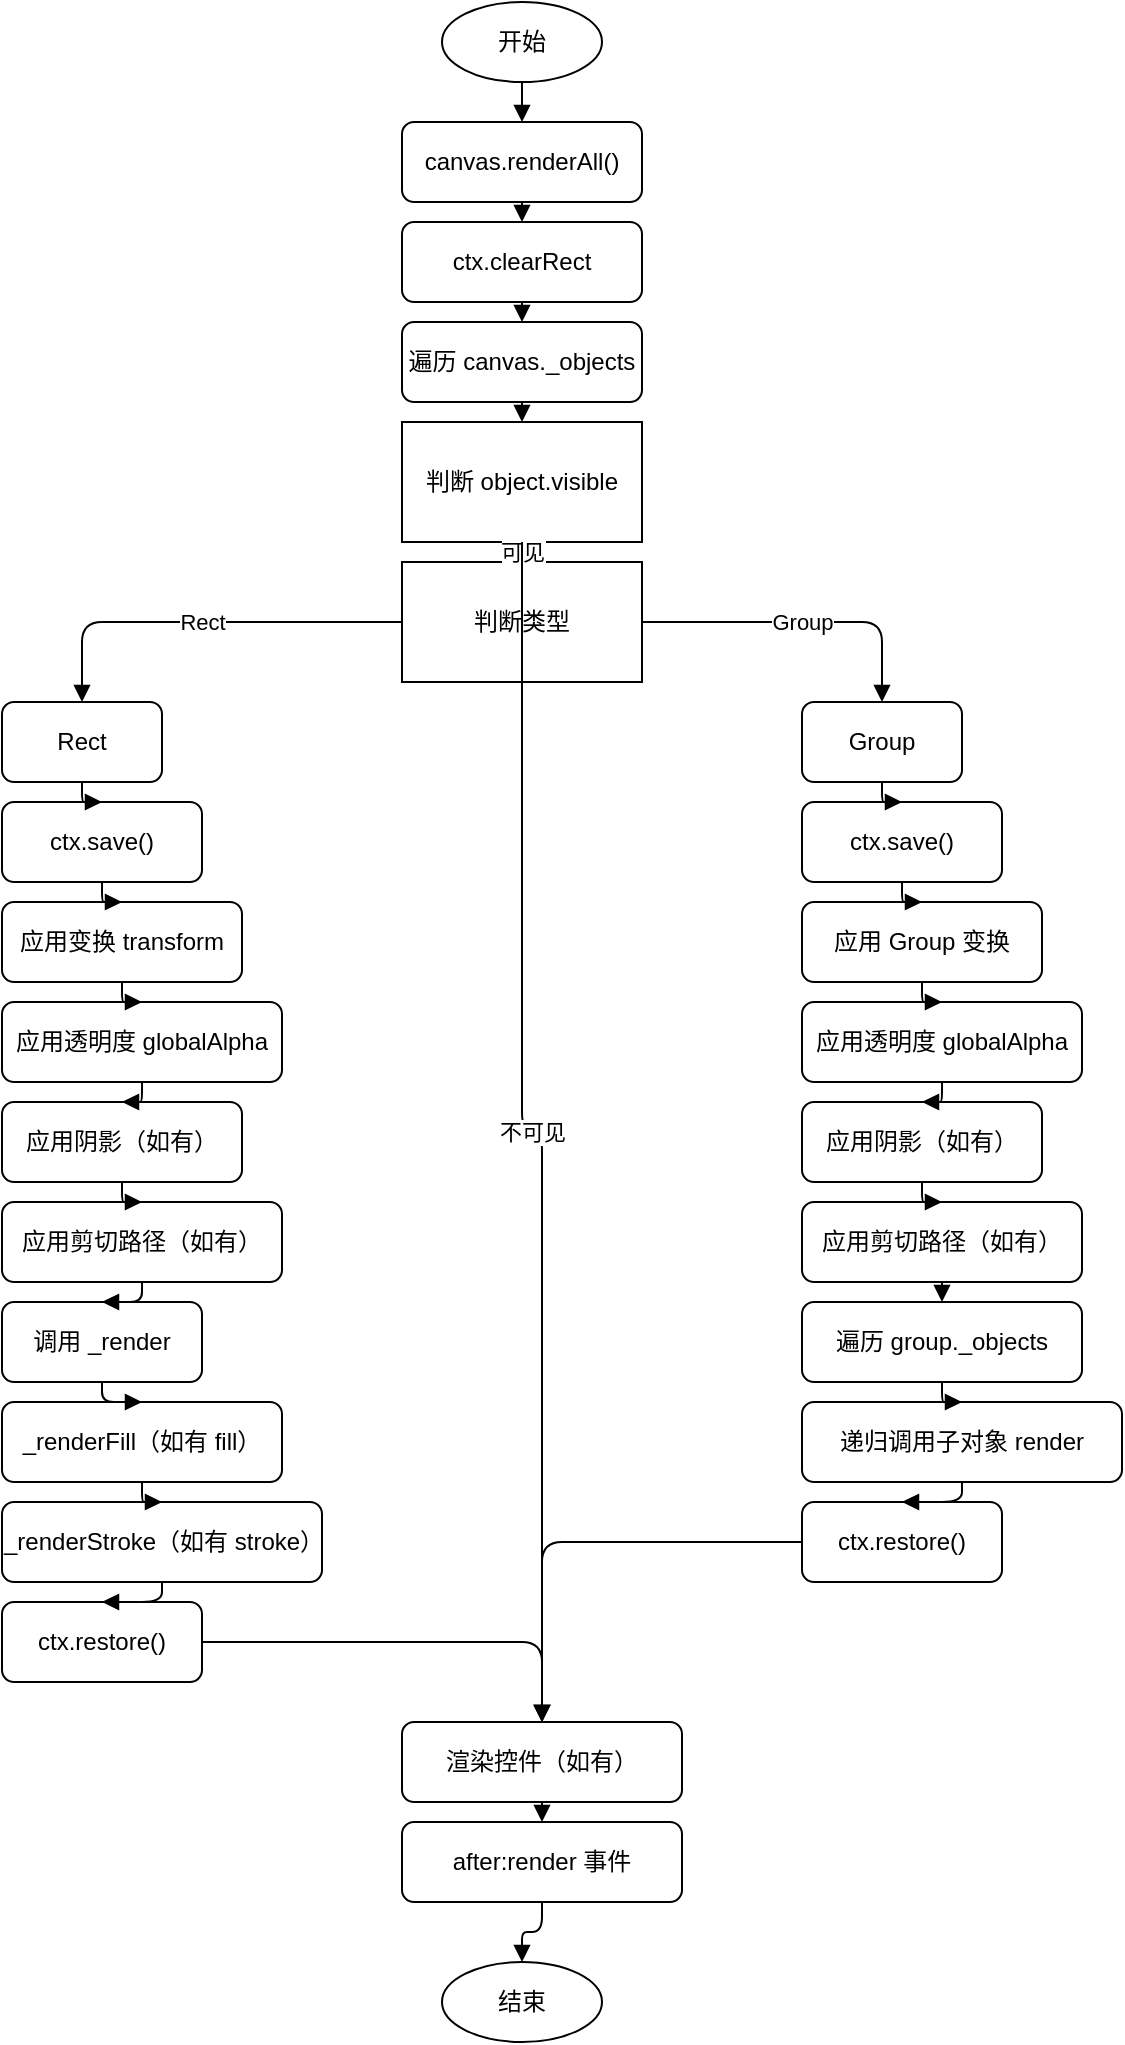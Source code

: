 <mxGraphModel dx="1000" dy="1000" grid="1" gridSize="10" guides="1" tooltips="1" connect="1" arrows="1" fold="1" page="1" pageScale="1" pageWidth="850" pageHeight="1100">
  <root>
    <mxCell id="0"/>
    <mxCell id="1" parent="0"/>
    <!-- 开始 -->
    <mxCell id="2" value="开始" style="ellipse;whiteSpace=wrap;html=1;" vertex="1" parent="1">
      <mxGeometry x="300" y="20" width="80" height="40" as="geometry"/>
    </mxCell>
    <!-- renderAll -->
    <mxCell id="3" value="canvas.renderAll()" style="rounded=1;whiteSpace=wrap;html=1;" vertex="1" parent="1">
      <mxGeometry x="280" y="80" width="120" height="40" as="geometry"/>
    </mxCell>
    <!-- 清空画布 -->
    <mxCell id="4" value="ctx.clearRect" style="rounded=1;whiteSpace=wrap;html=1;" vertex="1" parent="1">
      <mxGeometry x="280" y="130" width="120" height="40" as="geometry"/>
    </mxCell>
    <!-- 遍历 objects -->
    <mxCell id="5" value="遍历 canvas._objects" style="rounded=1;whiteSpace=wrap;html=1;" vertex="1" parent="1">
      <mxGeometry x="280" y="180" width="120" height="40" as="geometry"/>
    </mxCell>
    <!-- 判断可见性 -->
    <mxCell id="6" value="判断 object.visible" style="diamond;whiteSpace=wrap;html=1;" vertex="1" parent="1">
      <mxGeometry x="280" y="230" width="120" height="60" as="geometry"/>
    </mxCell>
    <!-- 判断类型 -->
    <mxCell id="7" value="判断类型" style="diamond;whiteSpace=wrap;html=1;" vertex="1" parent="1">
      <mxGeometry x="280" y="300" width="120" height="60" as="geometry"/>
    </mxCell>
    <!-- Rect 分支 -->
    <mxCell id="8" value="Rect" style="rounded=1;whiteSpace=wrap;html=1;" vertex="1" parent="1">
      <mxGeometry x="80" y="370" width="80" height="40" as="geometry"/>
    </mxCell>
    <!-- Group 分支 -->
    <mxCell id="9" value="Group" style="rounded=1;whiteSpace=wrap;html=1;" vertex="1" parent="1">
      <mxGeometry x="480" y="370" width="80" height="40" as="geometry"/>
    </mxCell>
    <!-- Rect 渲染流程 -->
    <mxCell id="10" value="ctx.save()" style="rounded=1;whiteSpace=wrap;html=1;" vertex="1" parent="1">
      <mxGeometry x="80" y="420" width="100" height="40" as="geometry"/>
    </mxCell>
    <mxCell id="11" value="应用变换 transform" style="rounded=1;whiteSpace=wrap;html=1;" vertex="1" parent="1">
      <mxGeometry x="80" y="470" width="120" height="40" as="geometry"/>
    </mxCell>
    <mxCell id="12" value="应用透明度 globalAlpha" style="rounded=1;whiteSpace=wrap;html=1;" vertex="1" parent="1">
      <mxGeometry x="80" y="520" width="140" height="40" as="geometry"/>
    </mxCell>
    <mxCell id="13" value="应用阴影（如有）" style="rounded=1;whiteSpace=wrap;html=1;" vertex="1" parent="1">
      <mxGeometry x="80" y="570" width="120" height="40" as="geometry"/>
    </mxCell>
    <mxCell id="14" value="应用剪切路径（如有）" style="rounded=1;whiteSpace=wrap;html=1;" vertex="1" parent="1">
      <mxGeometry x="80" y="620" width="140" height="40" as="geometry"/>
    </mxCell>
    <mxCell id="15" value="调用 _render" style="rounded=1;whiteSpace=wrap;html=1;" vertex="1" parent="1">
      <mxGeometry x="80" y="670" width="100" height="40" as="geometry"/>
    </mxCell>
    <mxCell id="16" value="_renderFill（如有 fill）" style="rounded=1;whiteSpace=wrap;html=1;" vertex="1" parent="1">
      <mxGeometry x="80" y="720" width="140" height="40" as="geometry"/>
    </mxCell>
    <mxCell id="17" value="_renderStroke（如有 stroke）" style="rounded=1;whiteSpace=wrap;html=1;" vertex="1" parent="1">
      <mxGeometry x="80" y="770" width="160" height="40" as="geometry"/>
    </mxCell>
    <mxCell id="18" value="ctx.restore()" style="rounded=1;whiteSpace=wrap;html=1;" vertex="1" parent="1">
      <mxGeometry x="80" y="820" width="100" height="40" as="geometry"/>
    </mxCell>
    <!-- Group 渲染流程 -->
    <mxCell id="19" value="ctx.save()" style="rounded=1;whiteSpace=wrap;html=1;" vertex="1" parent="1">
      <mxGeometry x="480" y="420" width="100" height="40" as="geometry"/>
    </mxCell>
    <mxCell id="20" value="应用 Group 变换" style="rounded=1;whiteSpace=wrap;html=1;" vertex="1" parent="1">
      <mxGeometry x="480" y="470" width="120" height="40" as="geometry"/>
    </mxCell>
    <mxCell id="21" value="应用透明度 globalAlpha" style="rounded=1;whiteSpace=wrap;html=1;" vertex="1" parent="1">
      <mxGeometry x="480" y="520" width="140" height="40" as="geometry"/>
    </mxCell>
    <mxCell id="22" value="应用阴影（如有）" style="rounded=1;whiteSpace=wrap;html=1;" vertex="1" parent="1">
      <mxGeometry x="480" y="570" width="120" height="40" as="geometry"/>
    </mxCell>
    <mxCell id="23" value="应用剪切路径（如有）" style="rounded=1;whiteSpace=wrap;html=1;" vertex="1" parent="1">
      <mxGeometry x="480" y="620" width="140" height="40" as="geometry"/>
    </mxCell>
    <mxCell id="24" value="遍历 group._objects" style="rounded=1;whiteSpace=wrap;html=1;" vertex="1" parent="1">
      <mxGeometry x="480" y="670" width="140" height="40" as="geometry"/>
    </mxCell>
    <mxCell id="25" value="递归调用子对象 render" style="rounded=1;whiteSpace=wrap;html=1;" vertex="1" parent="1">
      <mxGeometry x="480" y="720" width="160" height="40" as="geometry"/>
    </mxCell>
    <mxCell id="26" value="ctx.restore()" style="rounded=1;whiteSpace=wrap;html=1;" vertex="1" parent="1">
      <mxGeometry x="480" y="770" width="100" height="40" as="geometry"/>
    </mxCell>
    <!-- 渲染结束 -->
    <mxCell id="27" value="渲染控件（如有）" style="rounded=1;whiteSpace=wrap;html=1;" vertex="1" parent="1">
      <mxGeometry x="280" y="880" width="140" height="40" as="geometry"/>
    </mxCell>
    <mxCell id="28" value="after:render 事件" style="rounded=1;whiteSpace=wrap;html=1;" vertex="1" parent="1">
      <mxGeometry x="280" y="930" width="140" height="40" as="geometry"/>
    </mxCell>
    <mxCell id="29" value="结束" style="ellipse;whiteSpace=wrap;html=1;" vertex="1" parent="1">
      <mxGeometry x="300" y="1000" width="80" height="40" as="geometry"/>
    </mxCell>
    <!-- 连线 -->
    <mxCell id="30" style="edgeStyle=orthogonalEdgeStyle;endArrow=block;html=1;" edge="1" parent="1" source="2" target="3"><mxGeometry relative="1" as="geometry"/></mxCell>
    <mxCell id="31" style="edgeStyle=orthogonalEdgeStyle;endArrow=block;html=1;" edge="1" parent="1" source="3" target="4"><mxGeometry relative="1" as="geometry"/></mxCell>
    <mxCell id="32" style="edgeStyle=orthogonalEdgeStyle;endArrow=block;html=1;" edge="1" parent="1" source="4" target="5"><mxGeometry relative="1" as="geometry"/></mxCell>
    <mxCell id="33" style="edgeStyle=orthogonalEdgeStyle;endArrow=block;html=1;" edge="1" parent="1" source="5" target="6"><mxGeometry relative="1" as="geometry"/></mxCell>
    <mxCell id="34" value="可见" style="edgeStyle=orthogonalEdgeStyle;endArrow=block;html=1;" edge="1" parent="1" source="6" target="7"><mxGeometry relative="1" as="geometry"/></mxCell>
    <mxCell id="35" value="不可见" style="edgeStyle=orthogonalEdgeStyle;endArrow=block;html=1;" edge="1" parent="1" source="6" target="27"><mxGeometry relative="1" as="geometry"><mxPoint x="400" y="880" as="targetPoint"/></mxGeometry></mxCell>
    <mxCell id="36" value="Rect" style="edgeStyle=orthogonalEdgeStyle;endArrow=block;html=1;" edge="1" parent="1" source="7" target="8"><mxGeometry relative="1" as="geometry"/></mxCell>
    <mxCell id="37" value="Group" style="edgeStyle=orthogonalEdgeStyle;endArrow=block;html=1;" edge="1" parent="1" source="7" target="9"><mxGeometry relative="1" as="geometry"/></mxCell>
    <!-- Rect 渲染流程连线 -->
    <mxCell id="38" style="edgeStyle=orthogonalEdgeStyle;endArrow=block;html=1;" edge="1" parent="1" source="8" target="10"><mxGeometry relative="1" as="geometry"/></mxCell>
    <mxCell id="39" style="edgeStyle=orthogonalEdgeStyle;endArrow=block;html=1;" edge="1" parent="1" source="10" target="11"><mxGeometry relative="1" as="geometry"/></mxCell>
    <mxCell id="40" style="edgeStyle=orthogonalEdgeStyle;endArrow=block;html=1;" edge="1" parent="1" source="11" target="12"><mxGeometry relative="1" as="geometry"/></mxCell>
    <mxCell id="41" style="edgeStyle=orthogonalEdgeStyle;endArrow=block;html=1;" edge="1" parent="1" source="12" target="13"><mxGeometry relative="1" as="geometry"/></mxCell>
    <mxCell id="42" style="edgeStyle=orthogonalEdgeStyle;endArrow=block;html=1;" edge="1" parent="1" source="13" target="14"><mxGeometry relative="1" as="geometry"/></mxCell>
    <mxCell id="43" style="edgeStyle=orthogonalEdgeStyle;endArrow=block;html=1;" edge="1" parent="1" source="14" target="15"><mxGeometry relative="1" as="geometry"/></mxCell>
    <mxCell id="44" style="edgeStyle=orthogonalEdgeStyle;endArrow=block;html=1;" edge="1" parent="1" source="15" target="16"><mxGeometry relative="1" as="geometry"/></mxCell>
    <mxCell id="45" style="edgeStyle=orthogonalEdgeStyle;endArrow=block;html=1;" edge="1" parent="1" source="16" target="17"><mxGeometry relative="1" as="geometry"/></mxCell>
    <mxCell id="46" style="edgeStyle=orthogonalEdgeStyle;endArrow=block;html=1;" edge="1" parent="1" source="17" target="18"><mxGeometry relative="1" as="geometry"/></mxCell>
    <mxCell id="47" style="edgeStyle=orthogonalEdgeStyle;endArrow=block;html=1;" edge="1" parent="1" source="18" target="27"><mxGeometry relative="1" as="geometry"/></mxCell>
    <!-- Group 渲染流程连线 -->
    <mxCell id="48" style="edgeStyle=orthogonalEdgeStyle;endArrow=block;html=1;" edge="1" parent="1" source="9" target="19"><mxGeometry relative="1" as="geometry"/></mxCell>
    <mxCell id="49" style="edgeStyle=orthogonalEdgeStyle;endArrow=block;html=1;" edge="1" parent="1" source="19" target="20"><mxGeometry relative="1" as="geometry"/></mxCell>
    <mxCell id="50" style="edgeStyle=orthogonalEdgeStyle;endArrow=block;html=1;" edge="1" parent="1" source="20" target="21"><mxGeometry relative="1" as="geometry"/></mxCell>
    <mxCell id="51" style="edgeStyle=orthogonalEdgeStyle;endArrow=block;html=1;" edge="1" parent="1" source="21" target="22"><mxGeometry relative="1" as="geometry"/></mxCell>
    <mxCell id="52" style="edgeStyle=orthogonalEdgeStyle;endArrow=block;html=1;" edge="1" parent="1" source="22" target="23"><mxGeometry relative="1" as="geometry"/></mxCell>
    <mxCell id="53" style="edgeStyle=orthogonalEdgeStyle;endArrow=block;html=1;" edge="1" parent="1" source="23" target="24"><mxGeometry relative="1" as="geometry"/></mxCell>
    <mxCell id="54" style="edgeStyle=orthogonalEdgeStyle;endArrow=block;html=1;" edge="1" parent="1" source="24" target="25"><mxGeometry relative="1" as="geometry"/></mxCell>
    <mxCell id="55" style="edgeStyle=orthogonalEdgeStyle;endArrow=block;html=1;" edge="1" parent="1" source="25" target="26"><mxGeometry relative="1" as="geometry"/></mxCell>
    <mxCell id="56" style="edgeStyle=orthogonalEdgeStyle;endArrow=block;html=1;" edge="1" parent="1" source="26" target="27"><mxGeometry relative="1" as="geometry"/></mxCell>
    <!-- 渲染结束连线 -->
    <mxCell id="57" style="edgeStyle=orthogonalEdgeStyle;endArrow=block;html=1;" edge="1" parent="1" source="27" target="28"><mxGeometry relative="1" as="geometry"/></mxCell>
    <mxCell id="58" style="edgeStyle=orthogonalEdgeStyle;endArrow=block;html=1;" edge="1" parent="1" source="28" target="29"><mxGeometry relative="1" as="geometry"/></mxCell>
  </root>
</mxGraphModel>